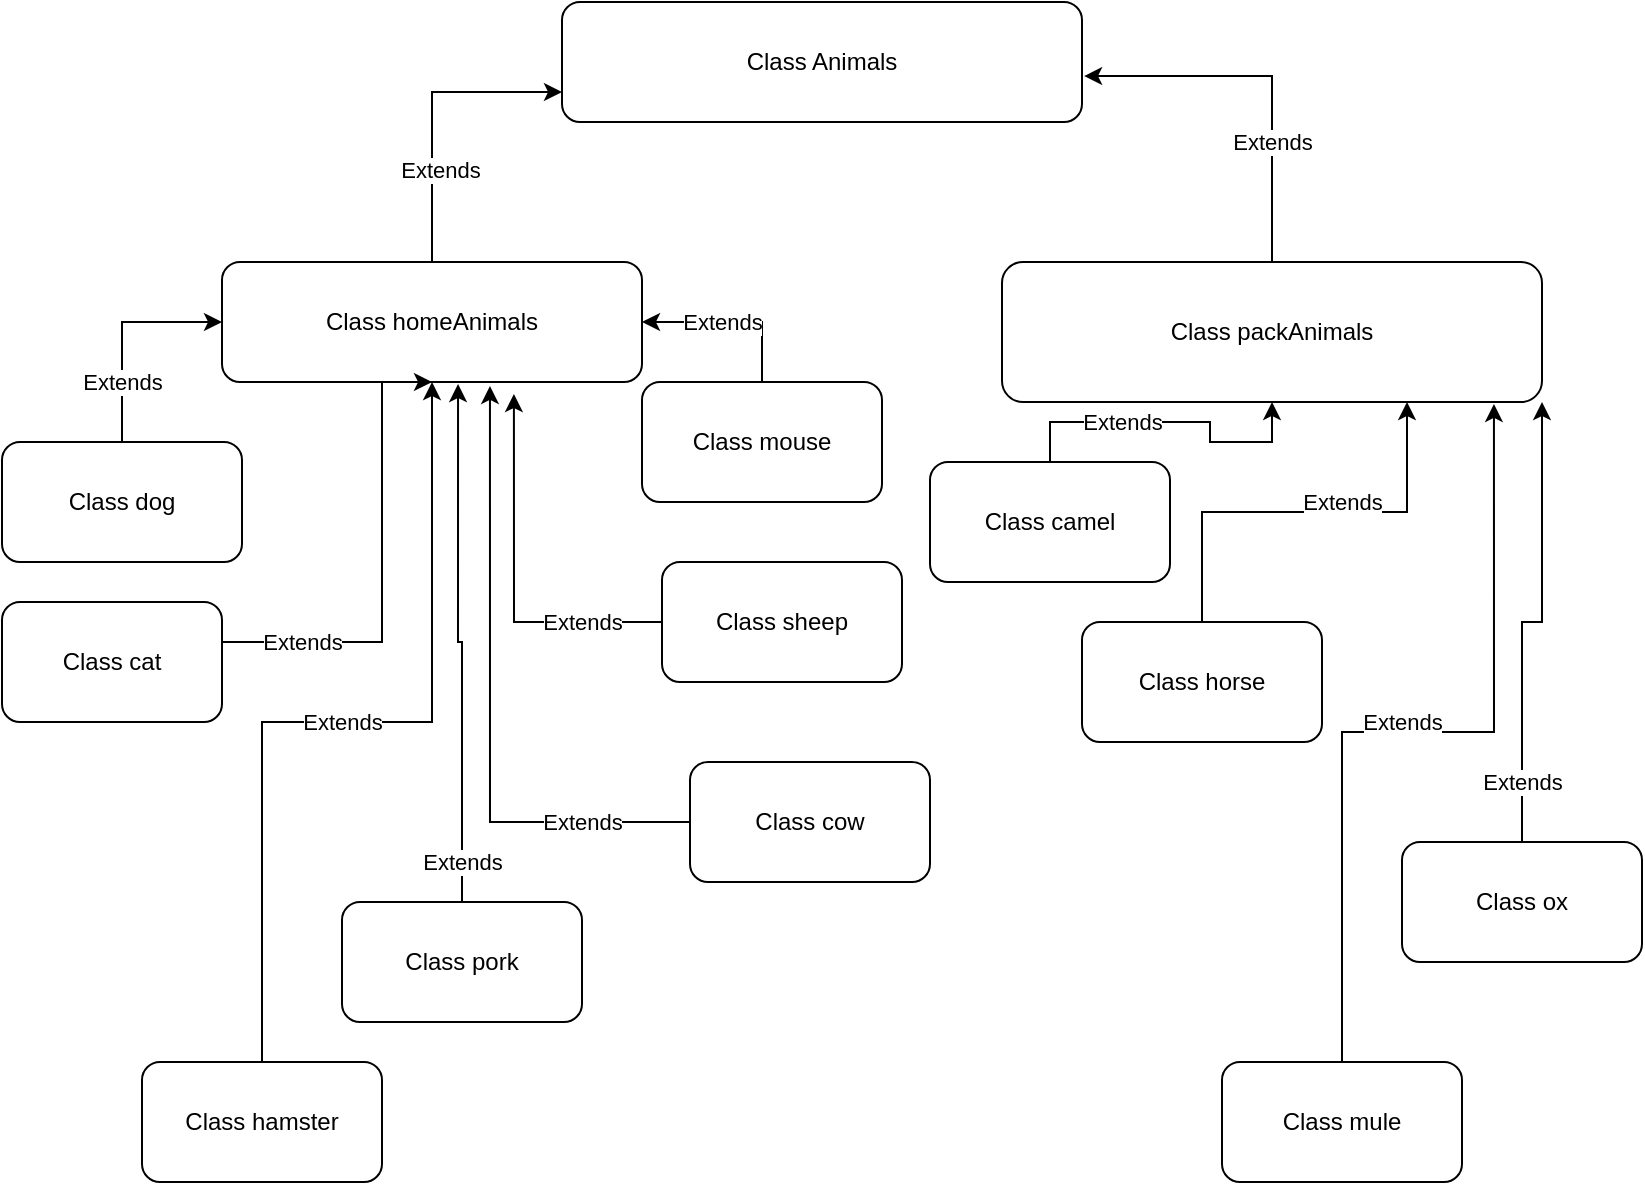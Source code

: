 <mxfile version="21.6.6" type="github">
  <diagram name="Страница 1" id="yPZVxH3Ro_YO8HeCUkLd">
    <mxGraphModel dx="1238" dy="746" grid="1" gridSize="10" guides="1" tooltips="1" connect="1" arrows="1" fold="1" page="1" pageScale="1" pageWidth="827" pageHeight="1169" math="0" shadow="0">
      <root>
        <mxCell id="0" />
        <mxCell id="1" parent="0" />
        <mxCell id="vxiHBIIYSEthdStLQmeh-2" value="Class Animals" style="rounded=1;whiteSpace=wrap;html=1;" vertex="1" parent="1">
          <mxGeometry x="290" y="30" width="260" height="60" as="geometry" />
        </mxCell>
        <mxCell id="vxiHBIIYSEthdStLQmeh-18" style="edgeStyle=orthogonalEdgeStyle;rounded=0;orthogonalLoop=1;jettySize=auto;html=1;exitX=0.5;exitY=0;exitDx=0;exitDy=0;entryX=0;entryY=0.75;entryDx=0;entryDy=0;" edge="1" parent="1" source="vxiHBIIYSEthdStLQmeh-3" target="vxiHBIIYSEthdStLQmeh-2">
          <mxGeometry relative="1" as="geometry" />
        </mxCell>
        <mxCell id="vxiHBIIYSEthdStLQmeh-39" value="Extends" style="edgeLabel;html=1;align=center;verticalAlign=middle;resizable=0;points=[];" vertex="1" connectable="0" parent="vxiHBIIYSEthdStLQmeh-18">
          <mxGeometry x="-0.387" y="-4" relative="1" as="geometry">
            <mxPoint as="offset" />
          </mxGeometry>
        </mxCell>
        <mxCell id="vxiHBIIYSEthdStLQmeh-3" value="Class homeAnimals" style="rounded=1;whiteSpace=wrap;html=1;" vertex="1" parent="1">
          <mxGeometry x="120" y="160" width="210" height="60" as="geometry" />
        </mxCell>
        <mxCell id="vxiHBIIYSEthdStLQmeh-19" style="edgeStyle=orthogonalEdgeStyle;rounded=0;orthogonalLoop=1;jettySize=auto;html=1;exitX=0.5;exitY=0;exitDx=0;exitDy=0;entryX=1.004;entryY=0.617;entryDx=0;entryDy=0;entryPerimeter=0;" edge="1" parent="1" source="vxiHBIIYSEthdStLQmeh-4" target="vxiHBIIYSEthdStLQmeh-2">
          <mxGeometry relative="1" as="geometry" />
        </mxCell>
        <mxCell id="vxiHBIIYSEthdStLQmeh-4" value="Class packAnimals" style="rounded=1;whiteSpace=wrap;html=1;" vertex="1" parent="1">
          <mxGeometry x="510" y="160" width="270" height="70" as="geometry" />
        </mxCell>
        <mxCell id="vxiHBIIYSEthdStLQmeh-20" style="edgeStyle=orthogonalEdgeStyle;rounded=0;orthogonalLoop=1;jettySize=auto;html=1;exitX=0.5;exitY=0;exitDx=0;exitDy=0;entryX=0;entryY=0.5;entryDx=0;entryDy=0;" edge="1" parent="1" source="vxiHBIIYSEthdStLQmeh-5" target="vxiHBIIYSEthdStLQmeh-3">
          <mxGeometry relative="1" as="geometry" />
        </mxCell>
        <mxCell id="vxiHBIIYSEthdStLQmeh-5" value="Class dog" style="rounded=1;whiteSpace=wrap;html=1;" vertex="1" parent="1">
          <mxGeometry x="10" y="250" width="120" height="60" as="geometry" />
        </mxCell>
        <mxCell id="vxiHBIIYSEthdStLQmeh-26" style="edgeStyle=orthogonalEdgeStyle;rounded=0;orthogonalLoop=1;jettySize=auto;html=1;entryX=0.5;entryY=1;entryDx=0;entryDy=0;" edge="1" parent="1" target="vxiHBIIYSEthdStLQmeh-3">
          <mxGeometry relative="1" as="geometry">
            <mxPoint x="110" y="348.98" as="sourcePoint" />
            <mxPoint x="222.99" y="250.0" as="targetPoint" />
            <Array as="points">
              <mxPoint x="110" y="350" />
              <mxPoint x="200" y="350" />
              <mxPoint x="200" y="220" />
            </Array>
          </mxGeometry>
        </mxCell>
        <mxCell id="vxiHBIIYSEthdStLQmeh-6" value="Class cat" style="rounded=1;whiteSpace=wrap;html=1;" vertex="1" parent="1">
          <mxGeometry x="10" y="330" width="110" height="60" as="geometry" />
        </mxCell>
        <mxCell id="vxiHBIIYSEthdStLQmeh-28" style="edgeStyle=orthogonalEdgeStyle;rounded=0;orthogonalLoop=1;jettySize=auto;html=1;entryX=0.5;entryY=1;entryDx=0;entryDy=0;" edge="1" parent="1" source="vxiHBIIYSEthdStLQmeh-7" target="vxiHBIIYSEthdStLQmeh-3">
          <mxGeometry relative="1" as="geometry">
            <mxPoint x="230" y="270" as="targetPoint" />
          </mxGeometry>
        </mxCell>
        <mxCell id="vxiHBIIYSEthdStLQmeh-7" value="Class hamster" style="rounded=1;whiteSpace=wrap;html=1;" vertex="1" parent="1">
          <mxGeometry x="80" y="560" width="120" height="60" as="geometry" />
        </mxCell>
        <mxCell id="vxiHBIIYSEthdStLQmeh-30" style="edgeStyle=orthogonalEdgeStyle;rounded=0;orthogonalLoop=1;jettySize=auto;html=1;entryX=0.638;entryY=1.033;entryDx=0;entryDy=0;entryPerimeter=0;" edge="1" parent="1" source="vxiHBIIYSEthdStLQmeh-8" target="vxiHBIIYSEthdStLQmeh-3">
          <mxGeometry relative="1" as="geometry" />
        </mxCell>
        <mxCell id="vxiHBIIYSEthdStLQmeh-8" value="Class cow" style="rounded=1;whiteSpace=wrap;html=1;" vertex="1" parent="1">
          <mxGeometry x="354" y="410" width="120" height="60" as="geometry" />
        </mxCell>
        <mxCell id="vxiHBIIYSEthdStLQmeh-21" style="edgeStyle=orthogonalEdgeStyle;rounded=0;orthogonalLoop=1;jettySize=auto;html=1;entryX=1;entryY=0.5;entryDx=0;entryDy=0;" edge="1" parent="1" source="vxiHBIIYSEthdStLQmeh-11" target="vxiHBIIYSEthdStLQmeh-3">
          <mxGeometry relative="1" as="geometry" />
        </mxCell>
        <mxCell id="vxiHBIIYSEthdStLQmeh-11" value="Class mouse" style="rounded=1;whiteSpace=wrap;html=1;" vertex="1" parent="1">
          <mxGeometry x="330" y="220" width="120" height="60" as="geometry" />
        </mxCell>
        <mxCell id="vxiHBIIYSEthdStLQmeh-31" style="edgeStyle=orthogonalEdgeStyle;rounded=0;orthogonalLoop=1;jettySize=auto;html=1;entryX=0.695;entryY=1.1;entryDx=0;entryDy=0;entryPerimeter=0;" edge="1" parent="1" source="vxiHBIIYSEthdStLQmeh-12" target="vxiHBIIYSEthdStLQmeh-3">
          <mxGeometry relative="1" as="geometry" />
        </mxCell>
        <mxCell id="vxiHBIIYSEthdStLQmeh-12" value="Class sheep" style="rounded=1;whiteSpace=wrap;html=1;" vertex="1" parent="1">
          <mxGeometry x="340" y="310" width="120" height="60" as="geometry" />
        </mxCell>
        <mxCell id="vxiHBIIYSEthdStLQmeh-29" style="edgeStyle=orthogonalEdgeStyle;rounded=0;orthogonalLoop=1;jettySize=auto;html=1;entryX=0.562;entryY=1.017;entryDx=0;entryDy=0;entryPerimeter=0;" edge="1" parent="1" source="vxiHBIIYSEthdStLQmeh-13" target="vxiHBIIYSEthdStLQmeh-3">
          <mxGeometry relative="1" as="geometry" />
        </mxCell>
        <mxCell id="vxiHBIIYSEthdStLQmeh-13" value="Class pork" style="rounded=1;whiteSpace=wrap;html=1;" vertex="1" parent="1">
          <mxGeometry x="180" y="480" width="120" height="60" as="geometry" />
        </mxCell>
        <mxCell id="vxiHBIIYSEthdStLQmeh-32" style="edgeStyle=orthogonalEdgeStyle;rounded=0;orthogonalLoop=1;jettySize=auto;html=1;" edge="1" parent="1" source="vxiHBIIYSEthdStLQmeh-14" target="vxiHBIIYSEthdStLQmeh-4">
          <mxGeometry relative="1" as="geometry" />
        </mxCell>
        <mxCell id="vxiHBIIYSEthdStLQmeh-14" value="Class camel" style="rounded=1;whiteSpace=wrap;html=1;" vertex="1" parent="1">
          <mxGeometry x="474" y="260" width="120" height="60" as="geometry" />
        </mxCell>
        <mxCell id="vxiHBIIYSEthdStLQmeh-34" style="edgeStyle=orthogonalEdgeStyle;rounded=0;orthogonalLoop=1;jettySize=auto;html=1;entryX=0.75;entryY=1;entryDx=0;entryDy=0;" edge="1" parent="1" source="vxiHBIIYSEthdStLQmeh-15" target="vxiHBIIYSEthdStLQmeh-4">
          <mxGeometry relative="1" as="geometry">
            <mxPoint x="710" y="270" as="targetPoint" />
          </mxGeometry>
        </mxCell>
        <mxCell id="vxiHBIIYSEthdStLQmeh-15" value="Class horse" style="rounded=1;whiteSpace=wrap;html=1;" vertex="1" parent="1">
          <mxGeometry x="550" y="340" width="120" height="60" as="geometry" />
        </mxCell>
        <mxCell id="vxiHBIIYSEthdStLQmeh-36" style="edgeStyle=orthogonalEdgeStyle;rounded=0;orthogonalLoop=1;jettySize=auto;html=1;entryX=0.911;entryY=1.014;entryDx=0;entryDy=0;entryPerimeter=0;" edge="1" parent="1" source="vxiHBIIYSEthdStLQmeh-16" target="vxiHBIIYSEthdStLQmeh-4">
          <mxGeometry relative="1" as="geometry">
            <mxPoint x="760" y="270" as="targetPoint" />
          </mxGeometry>
        </mxCell>
        <mxCell id="vxiHBIIYSEthdStLQmeh-16" value="Class mule" style="rounded=1;whiteSpace=wrap;html=1;" vertex="1" parent="1">
          <mxGeometry x="620" y="560" width="120" height="60" as="geometry" />
        </mxCell>
        <mxCell id="vxiHBIIYSEthdStLQmeh-37" style="edgeStyle=orthogonalEdgeStyle;rounded=0;orthogonalLoop=1;jettySize=auto;html=1;entryX=1;entryY=1;entryDx=0;entryDy=0;" edge="1" parent="1" source="vxiHBIIYSEthdStLQmeh-17" target="vxiHBIIYSEthdStLQmeh-4">
          <mxGeometry relative="1" as="geometry" />
        </mxCell>
        <mxCell id="vxiHBIIYSEthdStLQmeh-17" value="Class ox" style="rounded=1;whiteSpace=wrap;html=1;" vertex="1" parent="1">
          <mxGeometry x="710" y="450" width="120" height="60" as="geometry" />
        </mxCell>
        <mxCell id="vxiHBIIYSEthdStLQmeh-40" value="Extends" style="edgeLabel;html=1;align=center;verticalAlign=middle;resizable=0;points=[];" vertex="1" connectable="0" parent="1">
          <mxGeometry x="645" y="100" as="geometry" />
        </mxCell>
        <mxCell id="vxiHBIIYSEthdStLQmeh-41" value="Extends" style="edgeLabel;html=1;align=center;verticalAlign=middle;resizable=0;points=[];" vertex="1" connectable="0" parent="1">
          <mxGeometry x="70" y="220" as="geometry" />
        </mxCell>
        <mxCell id="vxiHBIIYSEthdStLQmeh-42" value="Extends" style="edgeLabel;html=1;align=center;verticalAlign=middle;resizable=0;points=[];" vertex="1" connectable="0" parent="1">
          <mxGeometry x="160" y="350" as="geometry" />
        </mxCell>
        <mxCell id="vxiHBIIYSEthdStLQmeh-43" value="Extends" style="edgeLabel;html=1;align=center;verticalAlign=middle;resizable=0;points=[];" vertex="1" connectable="0" parent="1">
          <mxGeometry x="180" y="390" as="geometry" />
        </mxCell>
        <mxCell id="vxiHBIIYSEthdStLQmeh-44" value="Extends" style="edgeLabel;html=1;align=center;verticalAlign=middle;resizable=0;points=[];" vertex="1" connectable="0" parent="1">
          <mxGeometry x="300" y="340" as="geometry" />
        </mxCell>
        <mxCell id="vxiHBIIYSEthdStLQmeh-45" value="Extends" style="edgeLabel;html=1;align=center;verticalAlign=middle;resizable=0;points=[];" vertex="1" connectable="0" parent="1">
          <mxGeometry x="370" y="190" as="geometry" />
        </mxCell>
        <mxCell id="vxiHBIIYSEthdStLQmeh-46" value="Extends" style="edgeLabel;html=1;align=center;verticalAlign=middle;resizable=0;points=[];" vertex="1" connectable="0" parent="1">
          <mxGeometry x="300" y="440" as="geometry" />
        </mxCell>
        <mxCell id="vxiHBIIYSEthdStLQmeh-47" value="Extends" style="edgeLabel;html=1;align=center;verticalAlign=middle;resizable=0;points=[];" vertex="1" connectable="0" parent="1">
          <mxGeometry x="240" y="460" as="geometry" />
        </mxCell>
        <mxCell id="vxiHBIIYSEthdStLQmeh-48" value="Extends" style="edgeLabel;html=1;align=center;verticalAlign=middle;resizable=0;points=[];" vertex="1" connectable="0" parent="1">
          <mxGeometry x="570" y="240" as="geometry" />
        </mxCell>
        <mxCell id="vxiHBIIYSEthdStLQmeh-49" value="Extends" style="edgeLabel;html=1;align=center;verticalAlign=middle;resizable=0;points=[];" vertex="1" connectable="0" parent="1">
          <mxGeometry x="680" y="280" as="geometry" />
        </mxCell>
        <mxCell id="vxiHBIIYSEthdStLQmeh-50" value="Extends" style="edgeLabel;html=1;align=center;verticalAlign=middle;resizable=0;points=[];" vertex="1" connectable="0" parent="1">
          <mxGeometry x="710" y="390" as="geometry" />
        </mxCell>
        <mxCell id="vxiHBIIYSEthdStLQmeh-51" value="Extends" style="edgeLabel;html=1;align=center;verticalAlign=middle;resizable=0;points=[];" vertex="1" connectable="0" parent="1">
          <mxGeometry x="770" y="420" as="geometry" />
        </mxCell>
      </root>
    </mxGraphModel>
  </diagram>
</mxfile>
